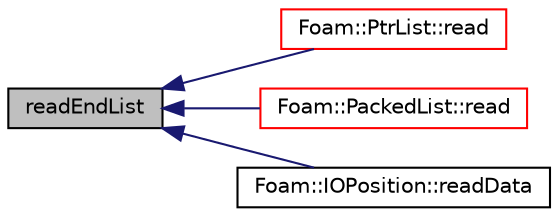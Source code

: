 digraph "readEndList"
{
  bgcolor="transparent";
  edge [fontname="Helvetica",fontsize="10",labelfontname="Helvetica",labelfontsize="10"];
  node [fontname="Helvetica",fontsize="10",shape=record];
  rankdir="LR";
  Node1 [label="readEndList",height=0.2,width=0.4,color="black", fillcolor="grey75", style="filled", fontcolor="black"];
  Node1 -> Node2 [dir="back",color="midnightblue",fontsize="10",style="solid",fontname="Helvetica"];
  Node2 [label="Foam::PtrList::read",height=0.2,width=0.4,color="red",URL="$a02031.html#a13f28f6f50da188010f20f60b92f4f39",tooltip="Read from Istream using given Istream constructor class. "];
  Node1 -> Node3 [dir="back",color="midnightblue",fontsize="10",style="solid",fontname="Helvetica"];
  Node3 [label="Foam::PackedList::read",height=0.2,width=0.4,color="red",URL="$a01756.html#a223c472410515286cf5050b0b7b37396",tooltip="Clear list and read from stream. "];
  Node1 -> Node4 [dir="back",color="midnightblue",fontsize="10",style="solid",fontname="Helvetica"];
  Node4 [label="Foam::IOPosition::readData",height=0.2,width=0.4,color="black",URL="$a01183.html#af01264cee7588de77f4021f7c9322549"];
}
